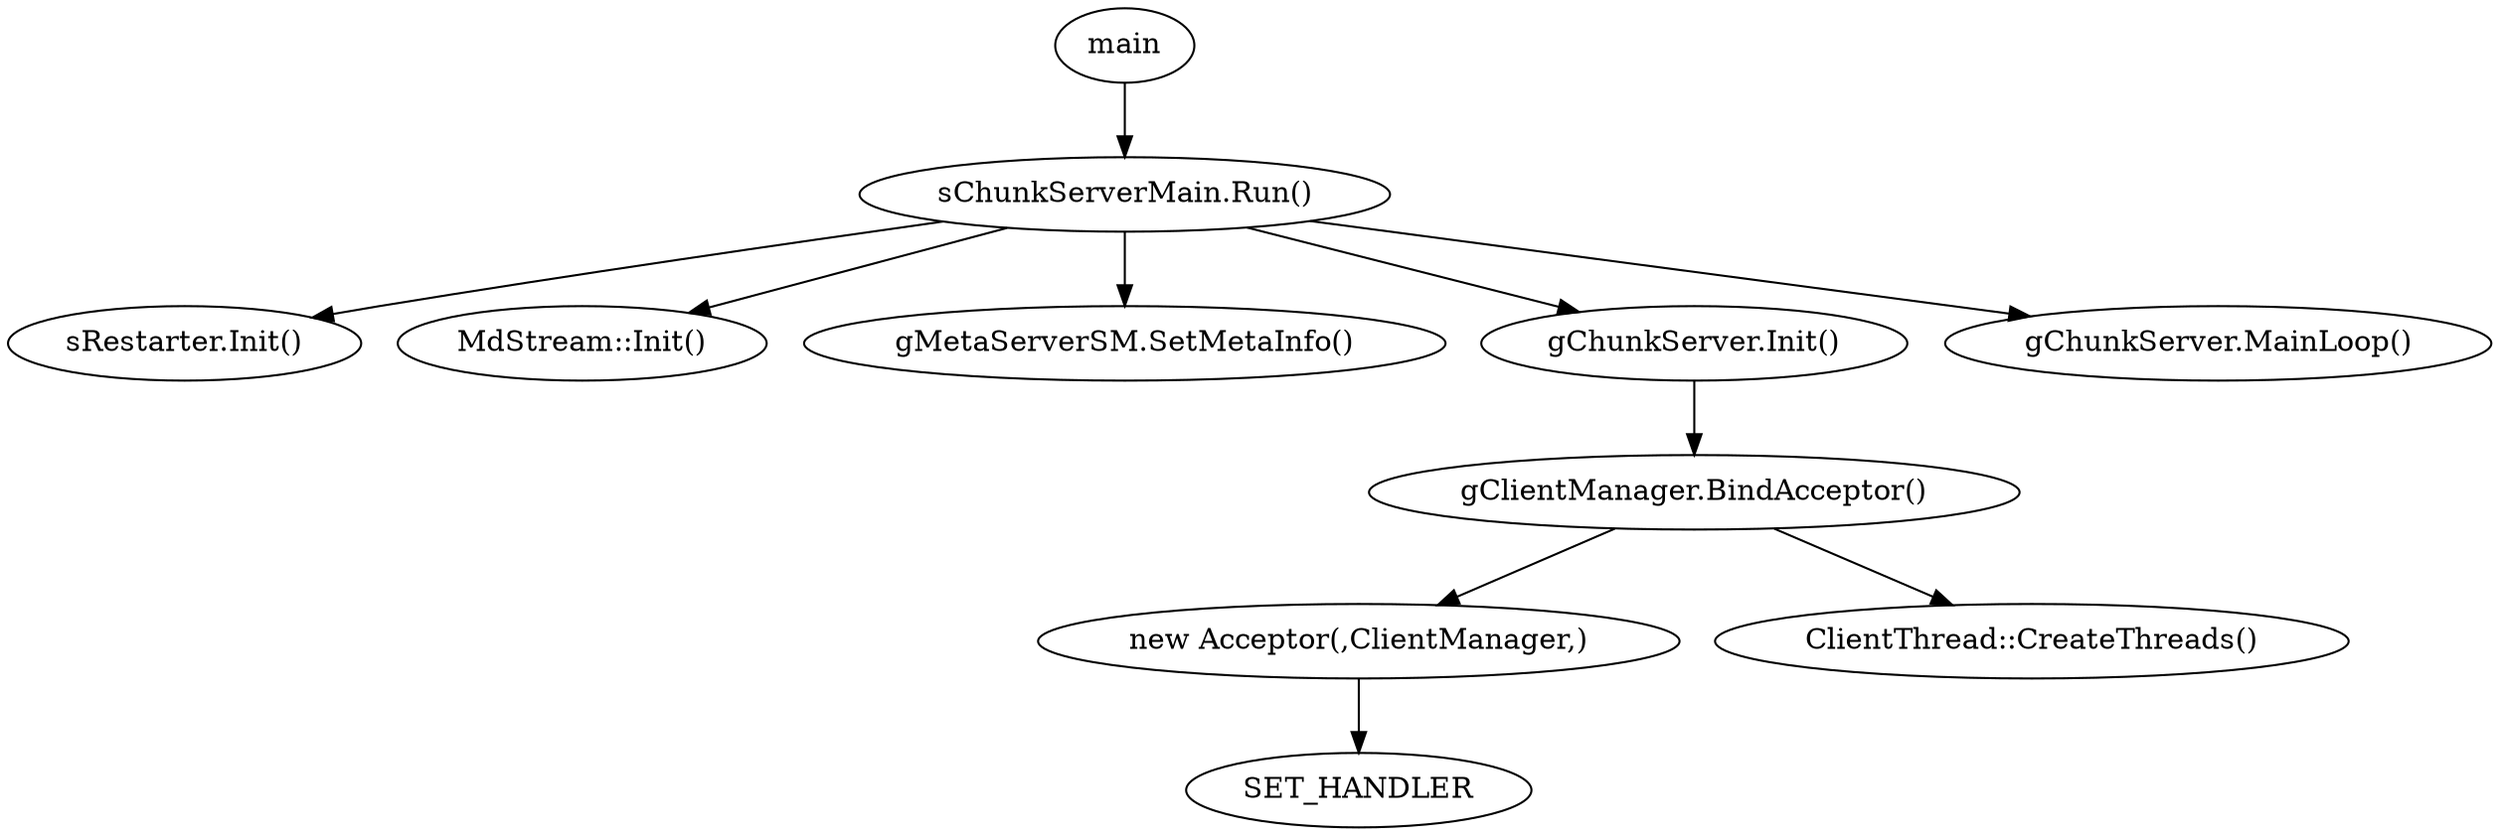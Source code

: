 digraph G {
	main->"sChunkServerMain.Run()";
	"sChunkServerMain.Run()"->"sRestarter.Init()";
	"sChunkServerMain.Run()"->"MdStream::Init()";
	"sChunkServerMain.Run()"->"gMetaServerSM.SetMetaInfo()";
	"sChunkServerMain.Run()"->"gChunkServer.Init()";
	"sChunkServerMain.Run()"->"gChunkServer.MainLoop()";

	"gChunkServer.Init()"->"gClientManager.BindAcceptor()";
	"gClientManager.BindAcceptor()"->"new Acceptor(,ClientManager,)"
	"new Acceptor(,ClientManager,)"->"SET_HANDLER"
	"gClientManager.BindAcceptor()"->"ClientThread::CreateThreads()"
}
